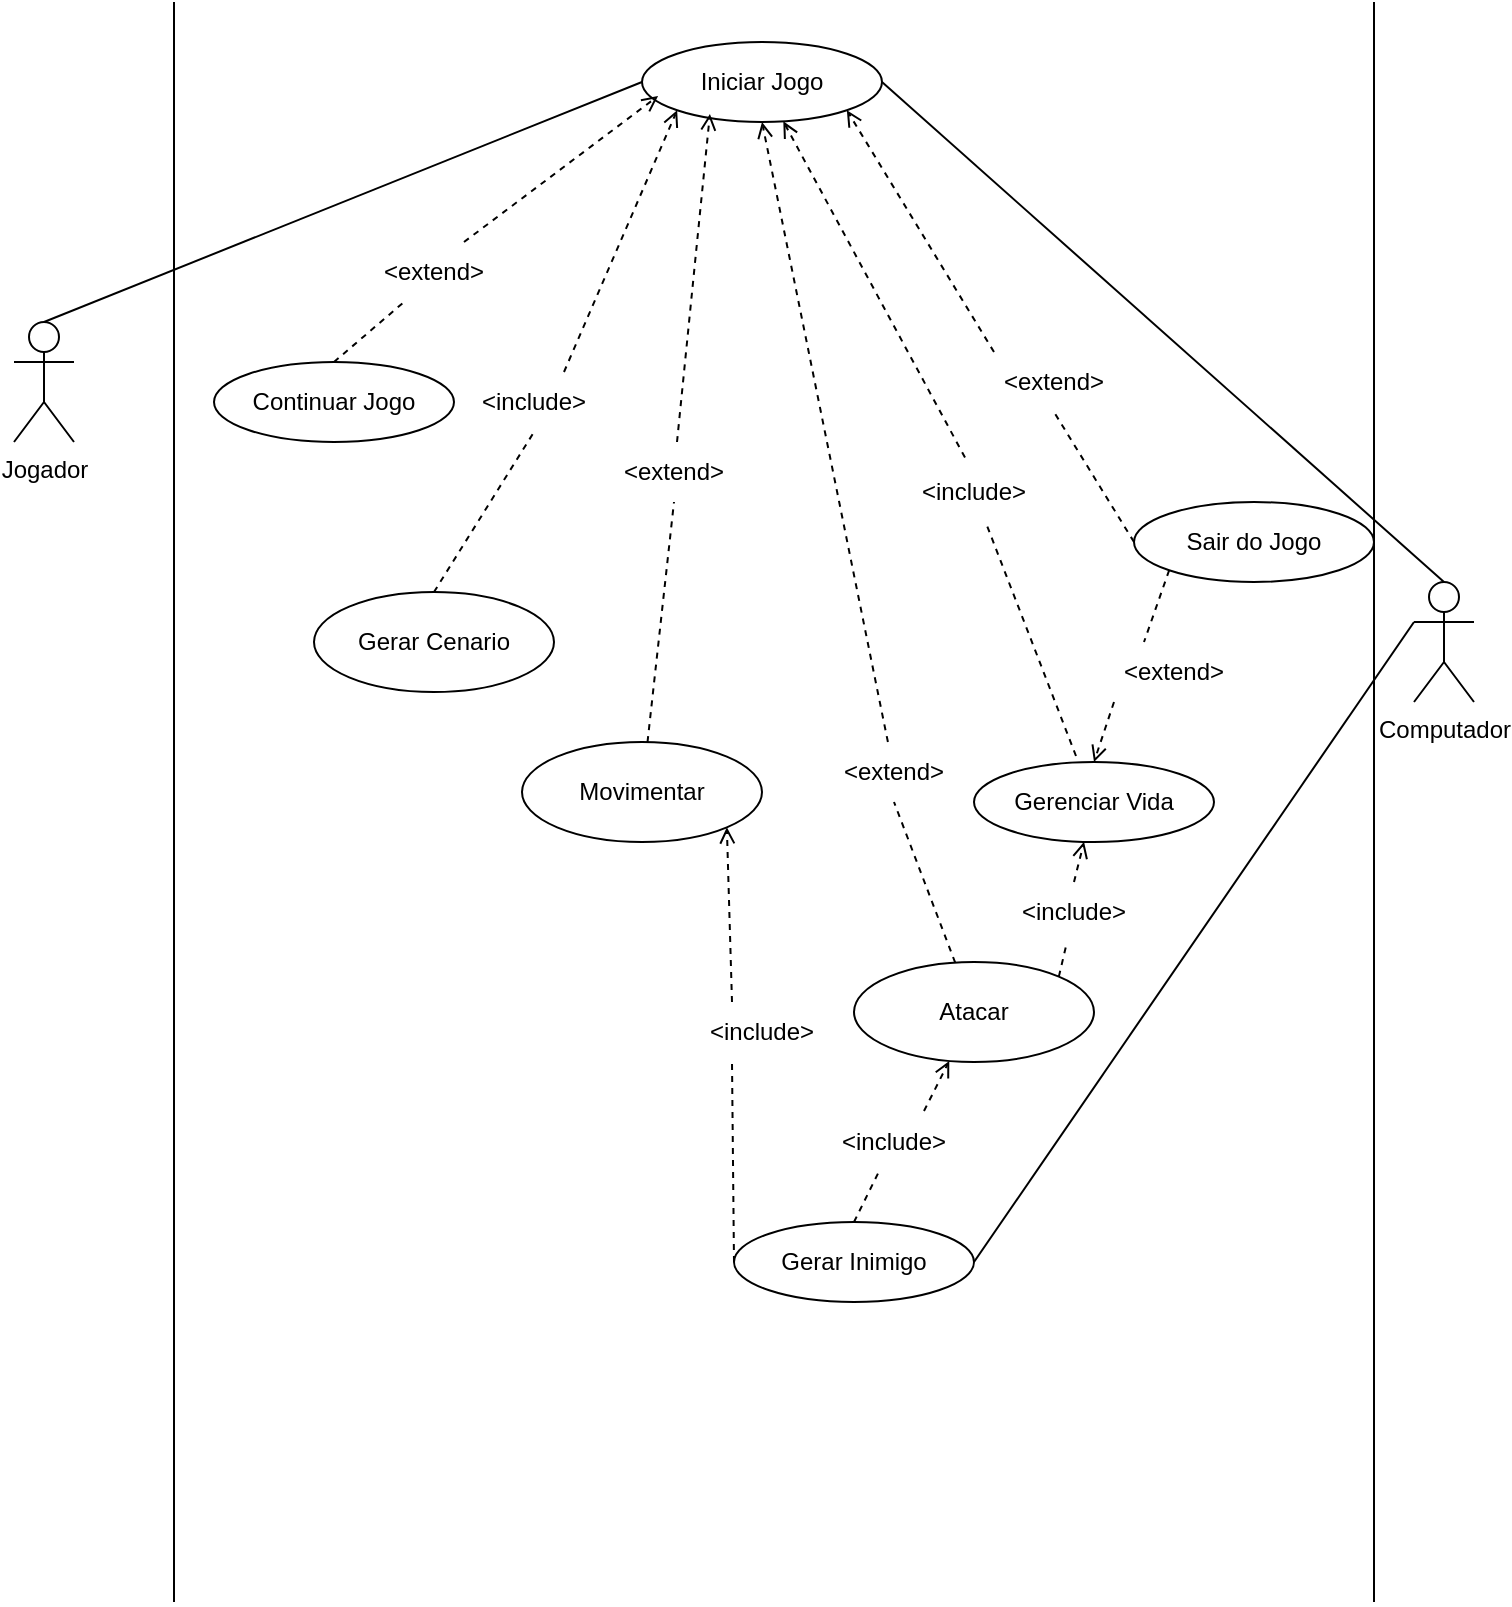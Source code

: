 <mxfile version="21.6.9" type="github">
  <diagram name="Página-1" id="ezIOCZeq5jusEOMwuoS-">
    <mxGraphModel dx="1379" dy="788" grid="1" gridSize="10" guides="1" tooltips="1" connect="1" arrows="1" fold="1" page="1" pageScale="1" pageWidth="827" pageHeight="1169" math="0" shadow="0">
      <root>
        <mxCell id="0" />
        <mxCell id="1" parent="0" />
        <mxCell id="fmtCuDGNe6YNzF8_Vi97-12" style="rounded=0;orthogonalLoop=1;jettySize=auto;html=1;exitX=0.5;exitY=0;exitDx=0;exitDy=0;exitPerimeter=0;entryX=0;entryY=0.5;entryDx=0;entryDy=0;endArrow=none;endFill=0;" parent="1" source="fmtCuDGNe6YNzF8_Vi97-1" target="fmtCuDGNe6YNzF8_Vi97-9" edge="1">
          <mxGeometry relative="1" as="geometry" />
        </mxCell>
        <mxCell id="fmtCuDGNe6YNzF8_Vi97-1" value="Jogador&lt;br&gt;" style="shape=umlActor;verticalLabelPosition=bottom;verticalAlign=top;html=1;outlineConnect=0;" parent="1" vertex="1">
          <mxGeometry x="40" y="160" width="30" height="60" as="geometry" />
        </mxCell>
        <mxCell id="fmtCuDGNe6YNzF8_Vi97-13" style="rounded=0;orthogonalLoop=1;jettySize=auto;html=1;exitX=0.5;exitY=0;exitDx=0;exitDy=0;exitPerimeter=0;entryX=1;entryY=0.5;entryDx=0;entryDy=0;endArrow=none;endFill=0;" parent="1" source="fmtCuDGNe6YNzF8_Vi97-2" target="fmtCuDGNe6YNzF8_Vi97-9" edge="1">
          <mxGeometry relative="1" as="geometry" />
        </mxCell>
        <mxCell id="KhnXoUzYnisohwOhfIJH-5" style="rounded=0;orthogonalLoop=1;jettySize=auto;html=1;exitX=0;exitY=0.333;exitDx=0;exitDy=0;exitPerimeter=0;entryX=1;entryY=0.5;entryDx=0;entryDy=0;endArrow=none;endFill=0;" edge="1" parent="1" source="fmtCuDGNe6YNzF8_Vi97-2" target="KhnXoUzYnisohwOhfIJH-4">
          <mxGeometry relative="1" as="geometry" />
        </mxCell>
        <mxCell id="fmtCuDGNe6YNzF8_Vi97-2" value="Computador" style="shape=umlActor;verticalLabelPosition=bottom;verticalAlign=top;html=1;outlineConnect=0;" parent="1" vertex="1">
          <mxGeometry x="740" y="290" width="30" height="60" as="geometry" />
        </mxCell>
        <mxCell id="fmtCuDGNe6YNzF8_Vi97-7" value="" style="endArrow=none;html=1;rounded=0;" parent="1" edge="1">
          <mxGeometry width="50" height="50" relative="1" as="geometry">
            <mxPoint x="120" y="800" as="sourcePoint" />
            <mxPoint x="120" as="targetPoint" />
          </mxGeometry>
        </mxCell>
        <mxCell id="fmtCuDGNe6YNzF8_Vi97-8" value="" style="endArrow=none;html=1;rounded=0;" parent="1" edge="1">
          <mxGeometry width="50" height="50" relative="1" as="geometry">
            <mxPoint x="720" y="800" as="sourcePoint" />
            <mxPoint x="720" as="targetPoint" />
          </mxGeometry>
        </mxCell>
        <mxCell id="fmtCuDGNe6YNzF8_Vi97-9" value="Iniciar Jogo" style="ellipse;whiteSpace=wrap;html=1;" parent="1" vertex="1">
          <mxGeometry x="354" y="20" width="120" height="40" as="geometry" />
        </mxCell>
        <mxCell id="fmtCuDGNe6YNzF8_Vi97-17" value="Continuar Jogo" style="ellipse;whiteSpace=wrap;html=1;" parent="1" vertex="1">
          <mxGeometry x="140" y="180" width="120" height="40" as="geometry" />
        </mxCell>
        <mxCell id="fmtCuDGNe6YNzF8_Vi97-21" value="" style="endArrow=open;html=1;rounded=0;exitX=0.75;exitY=0;exitDx=0;exitDy=0;entryX=0.067;entryY=0.675;entryDx=0;entryDy=0;dashed=1;endFill=0;entryPerimeter=0;" parent="1" source="fmtCuDGNe6YNzF8_Vi97-36" target="fmtCuDGNe6YNzF8_Vi97-9" edge="1">
          <mxGeometry width="50" height="50" relative="1" as="geometry">
            <mxPoint x="370" y="140" as="sourcePoint" />
            <mxPoint x="410" y="110" as="targetPoint" />
          </mxGeometry>
        </mxCell>
        <mxCell id="KhnXoUzYnisohwOhfIJH-21" style="rounded=0;orthogonalLoop=1;jettySize=auto;html=1;exitX=0;exitY=1;exitDx=0;exitDy=0;entryX=0.5;entryY=0;entryDx=0;entryDy=0;dashed=1;endArrow=open;endFill=0;" edge="1" parent="1" source="KhnXoUzYnisohwOhfIJH-37" target="fmtCuDGNe6YNzF8_Vi97-41">
          <mxGeometry relative="1" as="geometry" />
        </mxCell>
        <mxCell id="fmtCuDGNe6YNzF8_Vi97-22" value="Sair do Jogo" style="ellipse;whiteSpace=wrap;html=1;" parent="1" vertex="1">
          <mxGeometry x="600" y="250" width="120" height="40" as="geometry" />
        </mxCell>
        <mxCell id="fmtCuDGNe6YNzF8_Vi97-23" value="" style="endArrow=open;html=1;rounded=0;entryX=1;entryY=1;entryDx=0;entryDy=0;endFill=0;dashed=1;exitX=0;exitY=0;exitDx=0;exitDy=0;" parent="1" source="fmtCuDGNe6YNzF8_Vi97-37" target="fmtCuDGNe6YNzF8_Vi97-9" edge="1">
          <mxGeometry width="50" height="50" relative="1" as="geometry">
            <mxPoint x="500" y="200" as="sourcePoint" />
            <mxPoint x="550" y="150" as="targetPoint" />
          </mxGeometry>
        </mxCell>
        <mxCell id="fmtCuDGNe6YNzF8_Vi97-26" value="Gerar Cenario" style="ellipse;whiteSpace=wrap;html=1;" parent="1" vertex="1">
          <mxGeometry x="190" y="295" width="120" height="50" as="geometry" />
        </mxCell>
        <mxCell id="tRAvB87PokXJnDi25zjv-24" style="rounded=0;orthogonalLoop=1;jettySize=auto;html=1;endArrow=open;endFill=0;dashed=1;exitX=0.5;exitY=0;exitDx=0;exitDy=0;" parent="1" source="KhnXoUzYnisohwOhfIJH-1" target="fmtCuDGNe6YNzF8_Vi97-41" edge="1">
          <mxGeometry relative="1" as="geometry">
            <mxPoint x="580" y="280" as="targetPoint" />
          </mxGeometry>
        </mxCell>
        <mxCell id="fmtCuDGNe6YNzF8_Vi97-41" value="Gerenciar Vida" style="ellipse;whiteSpace=wrap;html=1;" parent="1" vertex="1">
          <mxGeometry x="520" y="380" width="120" height="40" as="geometry" />
        </mxCell>
        <mxCell id="fmtCuDGNe6YNzF8_Vi97-45" value="" style="endArrow=open;html=1;rounded=0;exitX=0.425;exitY=-0.075;exitDx=0;exitDy=0;dashed=1;endFill=0;exitPerimeter=0;" parent="1" source="KhnXoUzYnisohwOhfIJH-27" target="fmtCuDGNe6YNzF8_Vi97-9" edge="1">
          <mxGeometry width="50" height="50" relative="1" as="geometry">
            <mxPoint x="498.604" y="152.713" as="sourcePoint" />
            <mxPoint x="440" y="300" as="targetPoint" />
          </mxGeometry>
        </mxCell>
        <mxCell id="tRAvB87PokXJnDi25zjv-8" value="Movimentar" style="ellipse;whiteSpace=wrap;html=1;" parent="1" vertex="1">
          <mxGeometry x="294" y="370" width="120" height="50" as="geometry" />
        </mxCell>
        <mxCell id="tRAvB87PokXJnDi25zjv-9" value="Atacar" style="ellipse;whiteSpace=wrap;html=1;" parent="1" vertex="1">
          <mxGeometry x="460" y="480" width="120" height="50" as="geometry" />
        </mxCell>
        <mxCell id="KhnXoUzYnisohwOhfIJH-6" style="rounded=0;orthogonalLoop=1;jettySize=auto;html=1;exitX=0.75;exitY=0;exitDx=0;exitDy=0;endArrow=open;endFill=0;dashed=1;" edge="1" parent="1" source="KhnXoUzYnisohwOhfIJH-9" target="tRAvB87PokXJnDi25zjv-9">
          <mxGeometry relative="1" as="geometry">
            <mxPoint x="530" y="280" as="targetPoint" />
          </mxGeometry>
        </mxCell>
        <mxCell id="KhnXoUzYnisohwOhfIJH-7" style="rounded=0;orthogonalLoop=1;jettySize=auto;html=1;exitX=0.25;exitY=0;exitDx=0;exitDy=0;entryX=1;entryY=1;entryDx=0;entryDy=0;dashed=1;endArrow=open;endFill=0;" edge="1" parent="1" source="KhnXoUzYnisohwOhfIJH-8" target="tRAvB87PokXJnDi25zjv-8">
          <mxGeometry relative="1" as="geometry" />
        </mxCell>
        <mxCell id="KhnXoUzYnisohwOhfIJH-4" value="Gerar Inimigo" style="ellipse;whiteSpace=wrap;html=1;" vertex="1" parent="1">
          <mxGeometry x="400" y="610" width="120" height="40" as="geometry" />
        </mxCell>
        <mxCell id="KhnXoUzYnisohwOhfIJH-17" value="" style="rounded=0;orthogonalLoop=1;jettySize=auto;html=1;entryX=0.5;entryY=1;entryDx=0;entryDy=0;endArrow=open;endFill=0;dashed=1;" edge="1" parent="1" source="KhnXoUzYnisohwOhfIJH-28" target="fmtCuDGNe6YNzF8_Vi97-9">
          <mxGeometry relative="1" as="geometry">
            <mxPoint x="483" y="290" as="sourcePoint" />
            <mxPoint x="443.477" y="169.991" as="targetPoint" />
          </mxGeometry>
        </mxCell>
        <mxCell id="KhnXoUzYnisohwOhfIJH-18" value="" style="rounded=0;orthogonalLoop=1;jettySize=auto;html=1;entryX=0.283;entryY=0.9;entryDx=0;entryDy=0;entryPerimeter=0;dashed=1;endArrow=open;endFill=0;" edge="1" parent="1" source="KhnXoUzYnisohwOhfIJH-25" target="fmtCuDGNe6YNzF8_Vi97-9">
          <mxGeometry relative="1" as="geometry">
            <mxPoint x="335" y="330" as="sourcePoint" />
            <mxPoint x="356.02" y="287.75" as="targetPoint" />
          </mxGeometry>
        </mxCell>
        <mxCell id="KhnXoUzYnisohwOhfIJH-22" value="" style="endArrow=open;html=1;rounded=0;exitX=0.75;exitY=0;exitDx=0;exitDy=0;dashed=1;endFill=0;entryX=0;entryY=1;entryDx=0;entryDy=0;" edge="1" parent="1" source="KhnXoUzYnisohwOhfIJH-26" target="fmtCuDGNe6YNzF8_Vi97-9">
          <mxGeometry width="50" height="50" relative="1" as="geometry">
            <mxPoint x="220" y="220" as="sourcePoint" />
            <mxPoint x="260" y="220" as="targetPoint" />
          </mxGeometry>
        </mxCell>
        <mxCell id="KhnXoUzYnisohwOhfIJH-29" value="" style="endArrow=none;html=1;rounded=0;exitX=0.425;exitY=-0.075;exitDx=0;exitDy=0;dashed=1;endFill=0;exitPerimeter=0;" edge="1" parent="1" source="fmtCuDGNe6YNzF8_Vi97-41" target="KhnXoUzYnisohwOhfIJH-27">
          <mxGeometry width="50" height="50" relative="1" as="geometry">
            <mxPoint x="581" y="347" as="sourcePoint" />
            <mxPoint x="425" y="60" as="targetPoint" />
          </mxGeometry>
        </mxCell>
        <mxCell id="KhnXoUzYnisohwOhfIJH-27" value="&amp;lt;include&amp;gt;" style="text;html=1;strokeColor=none;fillColor=none;align=center;verticalAlign=middle;whiteSpace=wrap;rounded=0;rotation=0;" vertex="1" parent="1">
          <mxGeometry x="490" y="230" width="60" height="30" as="geometry" />
        </mxCell>
        <mxCell id="KhnXoUzYnisohwOhfIJH-31" value="" style="rounded=0;orthogonalLoop=1;jettySize=auto;html=1;endArrow=none;endFill=0;dashed=1;exitX=1;exitY=0;exitDx=0;exitDy=0;" edge="1" parent="1" source="tRAvB87PokXJnDi25zjv-9" target="KhnXoUzYnisohwOhfIJH-1">
          <mxGeometry relative="1" as="geometry">
            <mxPoint x="562" y="487" as="sourcePoint" />
            <mxPoint x="585" y="390" as="targetPoint" />
          </mxGeometry>
        </mxCell>
        <mxCell id="KhnXoUzYnisohwOhfIJH-1" value="&amp;lt;include&amp;gt;" style="text;html=1;strokeColor=none;fillColor=none;align=center;verticalAlign=middle;whiteSpace=wrap;rounded=0;rotation=0;" vertex="1" parent="1">
          <mxGeometry x="540" y="440" width="60" height="30" as="geometry" />
        </mxCell>
        <mxCell id="KhnXoUzYnisohwOhfIJH-32" value="" style="rounded=0;orthogonalLoop=1;jettySize=auto;html=1;entryX=0.5;entryY=1;entryDx=0;entryDy=0;endArrow=none;endFill=0;dashed=1;" edge="1" parent="1" source="tRAvB87PokXJnDi25zjv-9" target="KhnXoUzYnisohwOhfIJH-28">
          <mxGeometry relative="1" as="geometry">
            <mxPoint x="514" y="480" as="sourcePoint" />
            <mxPoint x="414" y="60" as="targetPoint" />
          </mxGeometry>
        </mxCell>
        <mxCell id="KhnXoUzYnisohwOhfIJH-28" value="&amp;lt;extend&amp;gt;" style="text;html=1;strokeColor=none;fillColor=none;align=center;verticalAlign=middle;whiteSpace=wrap;rounded=0;rotation=0;" vertex="1" parent="1">
          <mxGeometry x="450" y="370" width="60" height="30" as="geometry" />
        </mxCell>
        <mxCell id="KhnXoUzYnisohwOhfIJH-33" value="" style="rounded=0;orthogonalLoop=1;jettySize=auto;html=1;exitX=0;exitY=0.5;exitDx=0;exitDy=0;entryX=0.25;entryY=1;entryDx=0;entryDy=0;dashed=1;endArrow=none;endFill=0;" edge="1" parent="1" source="KhnXoUzYnisohwOhfIJH-4" target="KhnXoUzYnisohwOhfIJH-8">
          <mxGeometry relative="1" as="geometry">
            <mxPoint x="450" y="600" as="sourcePoint" />
            <mxPoint x="414" y="495" as="targetPoint" />
          </mxGeometry>
        </mxCell>
        <mxCell id="KhnXoUzYnisohwOhfIJH-8" value="&amp;lt;include&amp;gt;" style="text;html=1;strokeColor=none;fillColor=none;align=center;verticalAlign=middle;whiteSpace=wrap;rounded=0;rotation=0;" vertex="1" parent="1">
          <mxGeometry x="384" y="500" width="60" height="30" as="geometry" />
        </mxCell>
        <mxCell id="KhnXoUzYnisohwOhfIJH-34" value="" style="rounded=0;orthogonalLoop=1;jettySize=auto;html=1;entryX=0.5;entryY=1;entryDx=0;entryDy=0;dashed=1;endArrow=none;endFill=0;" edge="1" parent="1" source="tRAvB87PokXJnDi25zjv-8" target="KhnXoUzYnisohwOhfIJH-25">
          <mxGeometry relative="1" as="geometry">
            <mxPoint x="356" y="470" as="sourcePoint" />
            <mxPoint x="388" y="56" as="targetPoint" />
          </mxGeometry>
        </mxCell>
        <mxCell id="KhnXoUzYnisohwOhfIJH-25" value="&amp;lt;extend&amp;gt;" style="text;html=1;strokeColor=none;fillColor=none;align=center;verticalAlign=middle;whiteSpace=wrap;rounded=0;rotation=0;" vertex="1" parent="1">
          <mxGeometry x="340" y="220" width="60" height="30" as="geometry" />
        </mxCell>
        <mxCell id="KhnXoUzYnisohwOhfIJH-35" value="" style="endArrow=none;html=1;rounded=0;exitX=0.5;exitY=0;exitDx=0;exitDy=0;dashed=1;endFill=0;entryX=0.5;entryY=1;entryDx=0;entryDy=0;" edge="1" parent="1" source="fmtCuDGNe6YNzF8_Vi97-26" target="KhnXoUzYnisohwOhfIJH-26">
          <mxGeometry width="50" height="50" relative="1" as="geometry">
            <mxPoint x="294" y="290" as="sourcePoint" />
            <mxPoint x="372" y="54" as="targetPoint" />
          </mxGeometry>
        </mxCell>
        <mxCell id="KhnXoUzYnisohwOhfIJH-26" value="&amp;lt;include&amp;gt;" style="text;html=1;strokeColor=none;fillColor=none;align=center;verticalAlign=middle;whiteSpace=wrap;rounded=0;rotation=0;" vertex="1" parent="1">
          <mxGeometry x="270" y="185" width="60" height="30" as="geometry" />
        </mxCell>
        <mxCell id="KhnXoUzYnisohwOhfIJH-36" value="" style="endArrow=none;html=1;rounded=0;entryX=0.5;entryY=1;entryDx=0;entryDy=0;endFill=0;dashed=1;exitX=0;exitY=0.5;exitDx=0;exitDy=0;" edge="1" parent="1" source="fmtCuDGNe6YNzF8_Vi97-22" target="fmtCuDGNe6YNzF8_Vi97-37">
          <mxGeometry width="50" height="50" relative="1" as="geometry">
            <mxPoint x="600" y="270" as="sourcePoint" />
            <mxPoint x="456" y="54" as="targetPoint" />
          </mxGeometry>
        </mxCell>
        <mxCell id="fmtCuDGNe6YNzF8_Vi97-37" value="&amp;lt;extend&amp;gt;" style="text;html=1;strokeColor=none;fillColor=none;align=center;verticalAlign=middle;whiteSpace=wrap;rounded=0;rotation=0;" parent="1" vertex="1">
          <mxGeometry x="530" y="175" width="60" height="30" as="geometry" />
        </mxCell>
        <mxCell id="KhnXoUzYnisohwOhfIJH-38" value="" style="rounded=0;orthogonalLoop=1;jettySize=auto;html=1;exitX=0;exitY=1;exitDx=0;exitDy=0;entryX=0.25;entryY=0;entryDx=0;entryDy=0;dashed=1;endArrow=none;endFill=0;" edge="1" parent="1" source="fmtCuDGNe6YNzF8_Vi97-22" target="KhnXoUzYnisohwOhfIJH-37">
          <mxGeometry relative="1" as="geometry">
            <mxPoint x="618" y="284" as="sourcePoint" />
            <mxPoint x="590" y="350" as="targetPoint" />
          </mxGeometry>
        </mxCell>
        <mxCell id="KhnXoUzYnisohwOhfIJH-37" value="&amp;lt;extend&amp;gt;" style="text;html=1;strokeColor=none;fillColor=none;align=center;verticalAlign=middle;whiteSpace=wrap;rounded=0;rotation=0;" vertex="1" parent="1">
          <mxGeometry x="590" y="320" width="60" height="30" as="geometry" />
        </mxCell>
        <mxCell id="KhnXoUzYnisohwOhfIJH-39" value="" style="rounded=0;orthogonalLoop=1;jettySize=auto;html=1;exitX=0.5;exitY=0;exitDx=0;exitDy=0;endArrow=none;endFill=0;dashed=1;" edge="1" parent="1" source="KhnXoUzYnisohwOhfIJH-4" target="KhnXoUzYnisohwOhfIJH-9">
          <mxGeometry relative="1" as="geometry">
            <mxPoint x="460" y="610" as="sourcePoint" />
            <mxPoint x="506" y="529" as="targetPoint" />
          </mxGeometry>
        </mxCell>
        <mxCell id="KhnXoUzYnisohwOhfIJH-9" value="&amp;lt;include&amp;gt;" style="text;html=1;strokeColor=none;fillColor=none;align=center;verticalAlign=middle;whiteSpace=wrap;rounded=0;rotation=0;" vertex="1" parent="1">
          <mxGeometry x="450" y="554.5" width="60" height="30" as="geometry" />
        </mxCell>
        <mxCell id="KhnXoUzYnisohwOhfIJH-40" value="" style="endArrow=none;html=1;rounded=0;exitX=0.5;exitY=0;exitDx=0;exitDy=0;entryX=0.25;entryY=1;entryDx=0;entryDy=0;dashed=1;endFill=0;" edge="1" parent="1" source="fmtCuDGNe6YNzF8_Vi97-17" target="fmtCuDGNe6YNzF8_Vi97-36">
          <mxGeometry width="50" height="50" relative="1" as="geometry">
            <mxPoint x="200" y="180" as="sourcePoint" />
            <mxPoint x="362" y="47" as="targetPoint" />
          </mxGeometry>
        </mxCell>
        <mxCell id="fmtCuDGNe6YNzF8_Vi97-36" value="&amp;lt;extend&amp;gt;" style="text;html=1;strokeColor=none;fillColor=none;align=center;verticalAlign=middle;whiteSpace=wrap;rounded=0;rotation=0;" parent="1" vertex="1">
          <mxGeometry x="220" y="120" width="60" height="30" as="geometry" />
        </mxCell>
      </root>
    </mxGraphModel>
  </diagram>
</mxfile>
